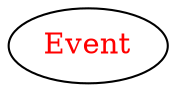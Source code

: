 digraph dependencyGraph {
 concentrate=true;
 ranksep="2.0";
 rankdir="LR"; 
 splines="ortho";
"Event" [fontcolor="red"];
}